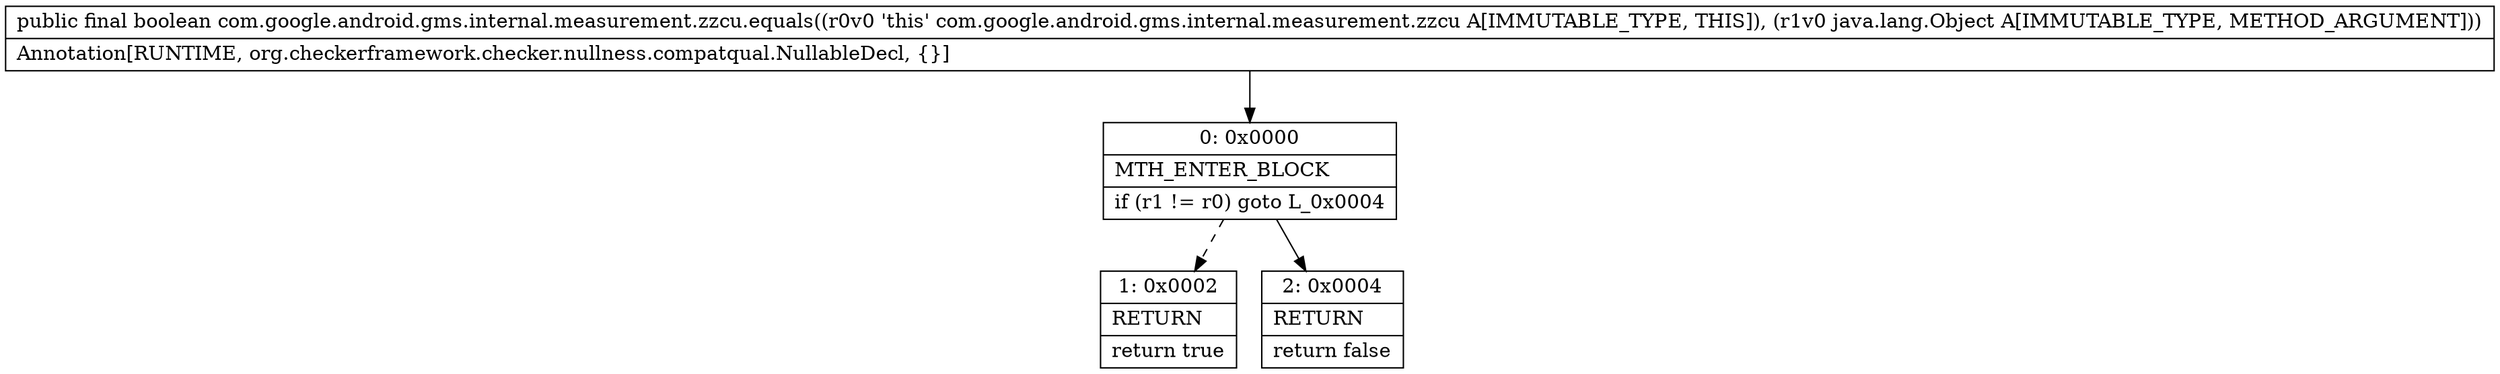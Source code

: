 digraph "CFG forcom.google.android.gms.internal.measurement.zzcu.equals(Ljava\/lang\/Object;)Z" {
Node_0 [shape=record,label="{0\:\ 0x0000|MTH_ENTER_BLOCK\l|if (r1 != r0) goto L_0x0004\l}"];
Node_1 [shape=record,label="{1\:\ 0x0002|RETURN\l|return true\l}"];
Node_2 [shape=record,label="{2\:\ 0x0004|RETURN\l|return false\l}"];
MethodNode[shape=record,label="{public final boolean com.google.android.gms.internal.measurement.zzcu.equals((r0v0 'this' com.google.android.gms.internal.measurement.zzcu A[IMMUTABLE_TYPE, THIS]), (r1v0 java.lang.Object A[IMMUTABLE_TYPE, METHOD_ARGUMENT]))  | Annotation[RUNTIME, org.checkerframework.checker.nullness.compatqual.NullableDecl, \{\}]\l}"];
MethodNode -> Node_0;
Node_0 -> Node_1[style=dashed];
Node_0 -> Node_2;
}

